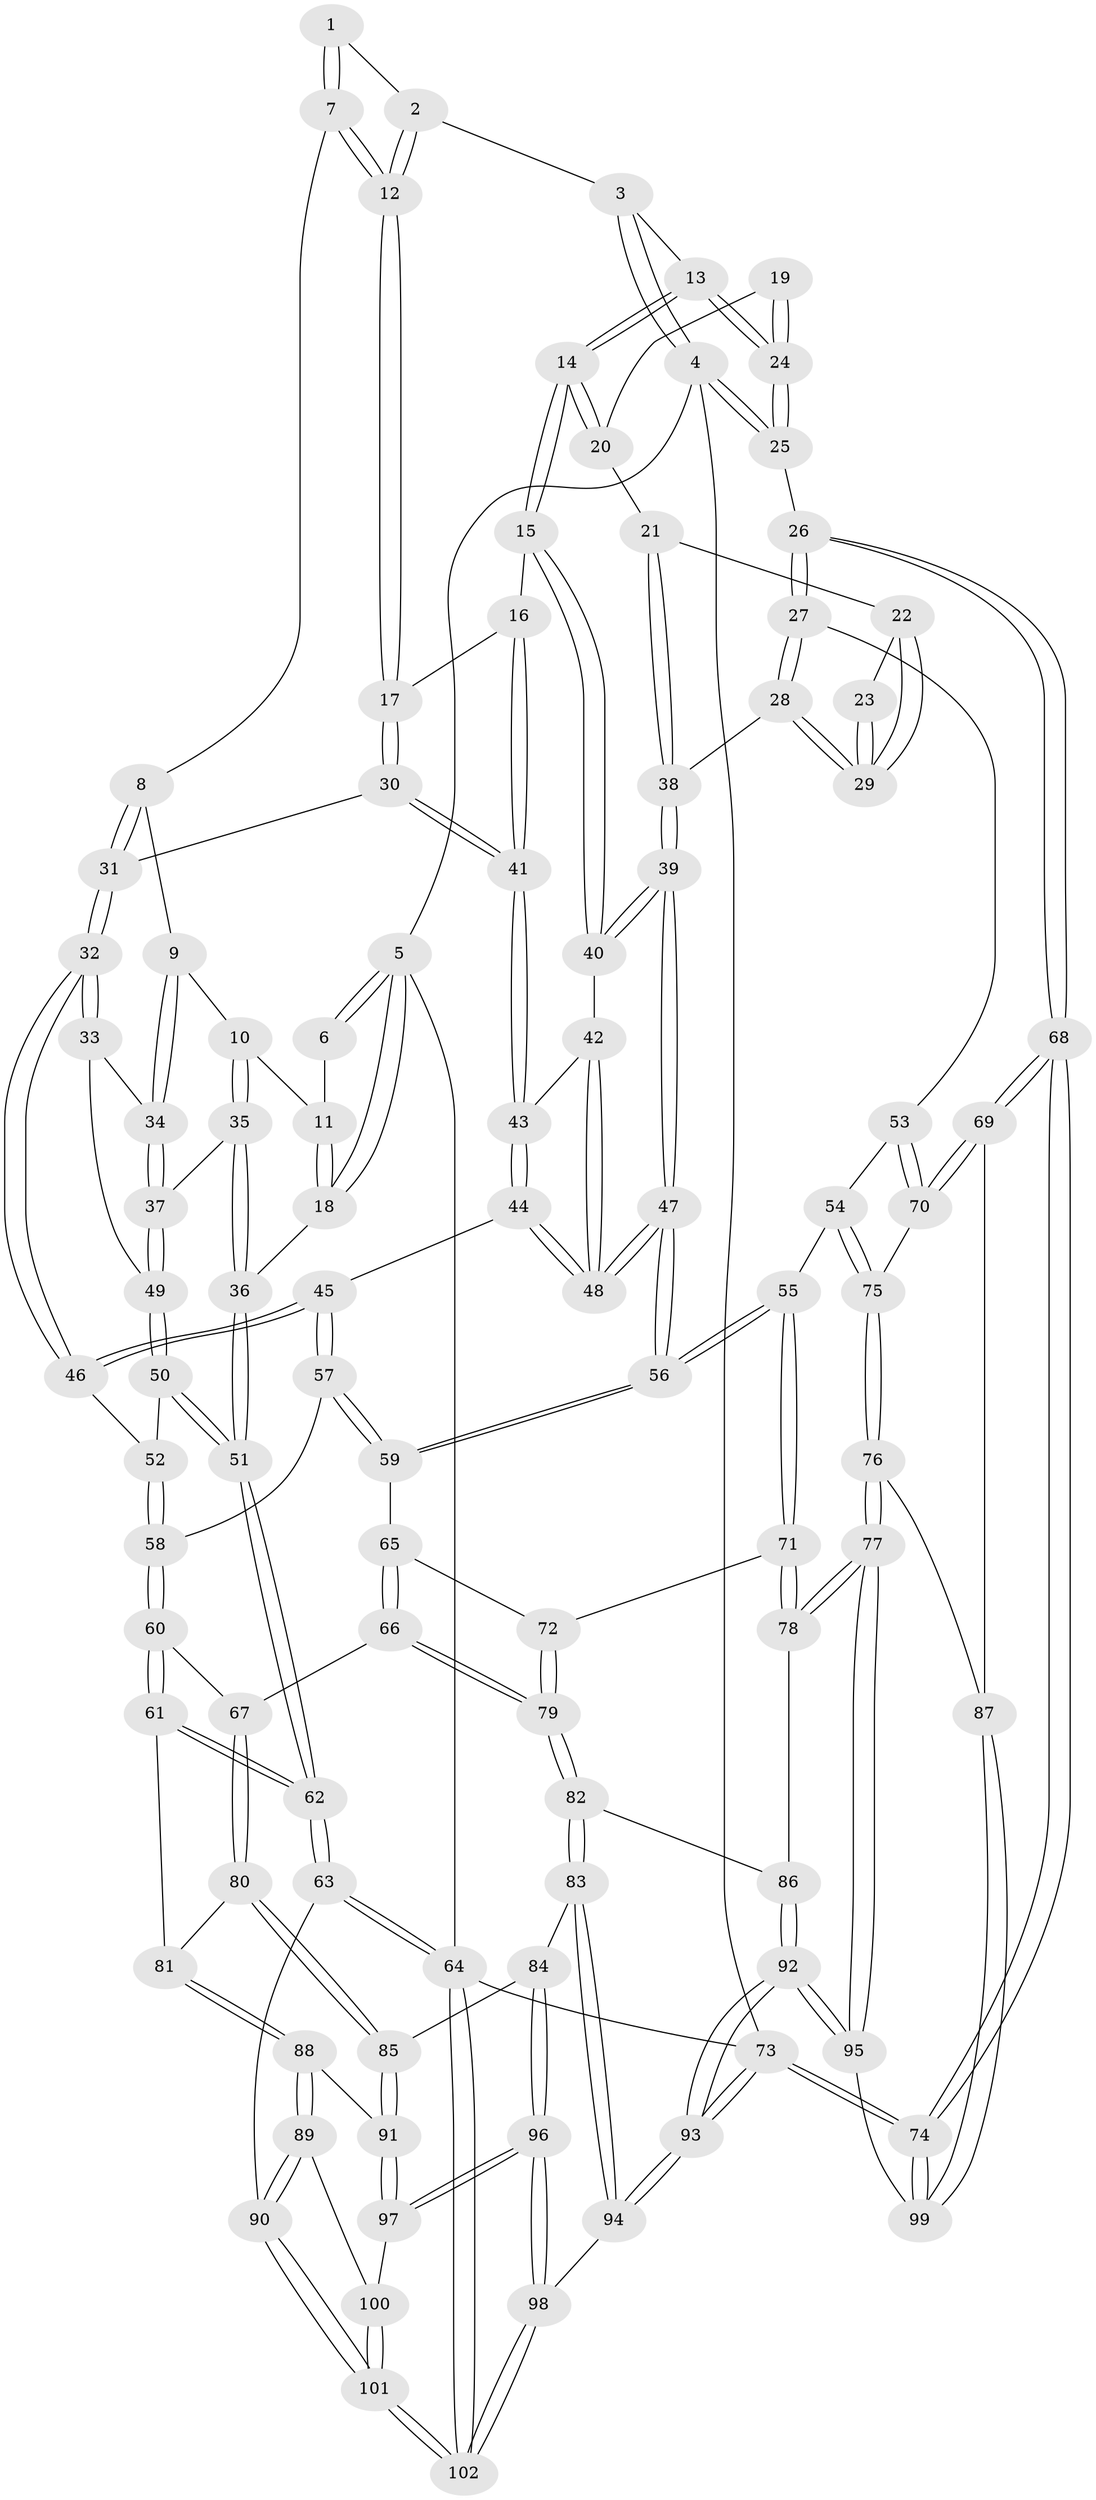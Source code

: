 // coarse degree distribution, {4: 0.2786885245901639, 6: 0.09836065573770492, 8: 0.01639344262295082, 5: 0.3770491803278688, 3: 0.18032786885245902, 7: 0.03278688524590164, 2: 0.01639344262295082}
// Generated by graph-tools (version 1.1) at 2025/21/03/04/25 18:21:27]
// undirected, 102 vertices, 252 edges
graph export_dot {
graph [start="1"]
  node [color=gray90,style=filled];
  1 [pos="+0.24225522338575056+0"];
  2 [pos="+0.3994947141654961+0"];
  3 [pos="+0.5600375711508018+0"];
  4 [pos="+1+0"];
  5 [pos="+0+0"];
  6 [pos="+0.20572169067323146+0"];
  7 [pos="+0.2596617037841733+0.055120457928113854"];
  8 [pos="+0.22042469667692505+0.1584377761234827"];
  9 [pos="+0.21735836293059893+0.16060792779503053"];
  10 [pos="+0.09977740158810947+0.13835355643135744"];
  11 [pos="+0.09173823283597962+0.073615745235583"];
  12 [pos="+0.3510777365465267+0.15914225227976664"];
  13 [pos="+0.5948422722704945+0"];
  14 [pos="+0.5978823075346622+0.01601911324770927"];
  15 [pos="+0.5775891399593797+0.0727062227921558"];
  16 [pos="+0.48540724475262603+0.13596676300192576"];
  17 [pos="+0.3552612660354791+0.1685945903711477"];
  18 [pos="+0+0.10521579836237749"];
  19 [pos="+0.916375364406236+0.09776974072486237"];
  20 [pos="+0.7152193934178658+0.09431472587296262"];
  21 [pos="+0.7599151989554389+0.1645024788851472"];
  22 [pos="+0.8287616651717092+0.17881106244874131"];
  23 [pos="+0.895095890960118+0.12800894531193155"];
  24 [pos="+1+0.0516044825570142"];
  25 [pos="+1+0"];
  26 [pos="+1+0.406764894789749"];
  27 [pos="+1+0.4122296911860978"];
  28 [pos="+0.8716390609501511+0.3355315528387312"];
  29 [pos="+0.8647501538384837+0.2712267181409586"];
  30 [pos="+0.3385672548768008+0.19451494105246003"];
  31 [pos="+0.338115105765846+0.19478288900865426"];
  32 [pos="+0.2806373640557004+0.2946961832099576"];
  33 [pos="+0.2673223355665392+0.2828085690236872"];
  34 [pos="+0.2130723041263645+0.22304858269328565"];
  35 [pos="+0.09211833212723439+0.15309230143937472"];
  36 [pos="+0+0.24923366028248162"];
  37 [pos="+0.10514739491323302+0.27309365230605126"];
  38 [pos="+0.774130545651134+0.3344037543842322"];
  39 [pos="+0.6679710042474605+0.3758146893972802"];
  40 [pos="+0.5827644175595603+0.11054340328168018"];
  41 [pos="+0.4275517218034068+0.28638479531051725"];
  42 [pos="+0.5229899078328342+0.23514124263888378"];
  43 [pos="+0.4363943133665041+0.340805782960726"];
  44 [pos="+0.43426605446880095+0.38327490244402257"];
  45 [pos="+0.413072040352503+0.39091291673914114"];
  46 [pos="+0.2840001129291069+0.324685744745059"];
  47 [pos="+0.6232922274505746+0.4407482085219477"];
  48 [pos="+0.5436705088309677+0.41302484100594944"];
  49 [pos="+0.10475993337392003+0.2743058666917574"];
  50 [pos="+0.0604325747066338+0.3817018032257735"];
  51 [pos="+0+0.47969454827506375"];
  52 [pos="+0.1668622998227923+0.401104953621759"];
  53 [pos="+0.9840139023342173+0.49472779531926525"];
  54 [pos="+0.7847398300413093+0.5869385601150667"];
  55 [pos="+0.6431174677509159+0.5551798812894515"];
  56 [pos="+0.64097890242487+0.5519780810045403"];
  57 [pos="+0.35417168774392854+0.49293714529189514"];
  58 [pos="+0.2586487360258542+0.5234354996938604"];
  59 [pos="+0.4288486366693263+0.6072849887176903"];
  60 [pos="+0.2194129767728977+0.6209874922293128"];
  61 [pos="+0.042584186581872276+0.6943848836270743"];
  62 [pos="+0+0.6350337655865342"];
  63 [pos="+0+0.7818463607099709"];
  64 [pos="+0+1"];
  65 [pos="+0.4286332183595727+0.607696040774466"];
  66 [pos="+0.35110086646004235+0.697592481859243"];
  67 [pos="+0.3414619836279046+0.6976930355833395"];
  68 [pos="+1+0.8878752944606125"];
  69 [pos="+0.9137487349370483+0.7700821888775778"];
  70 [pos="+0.903673508586514+0.7612448552338335"];
  71 [pos="+0.6252739920880276+0.6788929016671478"];
  72 [pos="+0.5048008126304515+0.7346415840196008"];
  73 [pos="+1+1"];
  74 [pos="+1+1"];
  75 [pos="+0.8524813639629362+0.741540579508324"];
  76 [pos="+0.7279972642628151+0.8083411105787188"];
  77 [pos="+0.6783307738955651+0.819559654492119"];
  78 [pos="+0.6664900990978653+0.7992534193151487"];
  79 [pos="+0.44208994671107854+0.795995770432189"];
  80 [pos="+0.29490782473029814+0.7683450173980585"];
  81 [pos="+0.10321636948293156+0.7663780045709493"];
  82 [pos="+0.44333532084311333+0.8091829832235445"];
  83 [pos="+0.3227726677671568+0.8672233920843064"];
  84 [pos="+0.3016450929991809+0.8589322542901768"];
  85 [pos="+0.2887274524637145+0.8496963131096604"];
  86 [pos="+0.44727091549956555+0.8148687061756538"];
  87 [pos="+0.8507614237489868+0.8910133804851212"];
  88 [pos="+0.1518444648414444+0.8538005653288276"];
  89 [pos="+0.13750111112809488+0.8917105091263885"];
  90 [pos="+0.09739740651354231+0.9531697159448956"];
  91 [pos="+0.18377500864368046+0.8639986624303809"];
  92 [pos="+0.5722721733503185+1"];
  93 [pos="+0.5662715943547264+1"];
  94 [pos="+0.43683898036267604+1"];
  95 [pos="+0.6341519785511602+1"];
  96 [pos="+0.25590164281541644+0.9694867693831881"];
  97 [pos="+0.24335715042609762+0.9602678437122725"];
  98 [pos="+0.4214184199845429+1"];
  99 [pos="+0.8508343526339667+0.9204954660790393"];
  100 [pos="+0.1851423746963508+0.9771148497775806"];
  101 [pos="+0.050032261175111295+1"];
  102 [pos="+0.030368632332743943+1"];
  1 -- 2;
  1 -- 7;
  1 -- 7;
  2 -- 3;
  2 -- 12;
  2 -- 12;
  3 -- 4;
  3 -- 4;
  3 -- 13;
  4 -- 5;
  4 -- 25;
  4 -- 25;
  4 -- 73;
  5 -- 6;
  5 -- 6;
  5 -- 18;
  5 -- 18;
  5 -- 64;
  6 -- 11;
  7 -- 8;
  7 -- 12;
  7 -- 12;
  8 -- 9;
  8 -- 31;
  8 -- 31;
  9 -- 10;
  9 -- 34;
  9 -- 34;
  10 -- 11;
  10 -- 35;
  10 -- 35;
  11 -- 18;
  11 -- 18;
  12 -- 17;
  12 -- 17;
  13 -- 14;
  13 -- 14;
  13 -- 24;
  13 -- 24;
  14 -- 15;
  14 -- 15;
  14 -- 20;
  14 -- 20;
  15 -- 16;
  15 -- 40;
  15 -- 40;
  16 -- 17;
  16 -- 41;
  16 -- 41;
  17 -- 30;
  17 -- 30;
  18 -- 36;
  19 -- 20;
  19 -- 24;
  19 -- 24;
  20 -- 21;
  21 -- 22;
  21 -- 38;
  21 -- 38;
  22 -- 23;
  22 -- 29;
  22 -- 29;
  23 -- 29;
  23 -- 29;
  24 -- 25;
  24 -- 25;
  25 -- 26;
  26 -- 27;
  26 -- 27;
  26 -- 68;
  26 -- 68;
  27 -- 28;
  27 -- 28;
  27 -- 53;
  28 -- 29;
  28 -- 29;
  28 -- 38;
  30 -- 31;
  30 -- 41;
  30 -- 41;
  31 -- 32;
  31 -- 32;
  32 -- 33;
  32 -- 33;
  32 -- 46;
  32 -- 46;
  33 -- 34;
  33 -- 49;
  34 -- 37;
  34 -- 37;
  35 -- 36;
  35 -- 36;
  35 -- 37;
  36 -- 51;
  36 -- 51;
  37 -- 49;
  37 -- 49;
  38 -- 39;
  38 -- 39;
  39 -- 40;
  39 -- 40;
  39 -- 47;
  39 -- 47;
  40 -- 42;
  41 -- 43;
  41 -- 43;
  42 -- 43;
  42 -- 48;
  42 -- 48;
  43 -- 44;
  43 -- 44;
  44 -- 45;
  44 -- 48;
  44 -- 48;
  45 -- 46;
  45 -- 46;
  45 -- 57;
  45 -- 57;
  46 -- 52;
  47 -- 48;
  47 -- 48;
  47 -- 56;
  47 -- 56;
  49 -- 50;
  49 -- 50;
  50 -- 51;
  50 -- 51;
  50 -- 52;
  51 -- 62;
  51 -- 62;
  52 -- 58;
  52 -- 58;
  53 -- 54;
  53 -- 70;
  53 -- 70;
  54 -- 55;
  54 -- 75;
  54 -- 75;
  55 -- 56;
  55 -- 56;
  55 -- 71;
  55 -- 71;
  56 -- 59;
  56 -- 59;
  57 -- 58;
  57 -- 59;
  57 -- 59;
  58 -- 60;
  58 -- 60;
  59 -- 65;
  60 -- 61;
  60 -- 61;
  60 -- 67;
  61 -- 62;
  61 -- 62;
  61 -- 81;
  62 -- 63;
  62 -- 63;
  63 -- 64;
  63 -- 64;
  63 -- 90;
  64 -- 102;
  64 -- 102;
  64 -- 73;
  65 -- 66;
  65 -- 66;
  65 -- 72;
  66 -- 67;
  66 -- 79;
  66 -- 79;
  67 -- 80;
  67 -- 80;
  68 -- 69;
  68 -- 69;
  68 -- 74;
  68 -- 74;
  69 -- 70;
  69 -- 70;
  69 -- 87;
  70 -- 75;
  71 -- 72;
  71 -- 78;
  71 -- 78;
  72 -- 79;
  72 -- 79;
  73 -- 74;
  73 -- 74;
  73 -- 93;
  73 -- 93;
  74 -- 99;
  74 -- 99;
  75 -- 76;
  75 -- 76;
  76 -- 77;
  76 -- 77;
  76 -- 87;
  77 -- 78;
  77 -- 78;
  77 -- 95;
  77 -- 95;
  78 -- 86;
  79 -- 82;
  79 -- 82;
  80 -- 81;
  80 -- 85;
  80 -- 85;
  81 -- 88;
  81 -- 88;
  82 -- 83;
  82 -- 83;
  82 -- 86;
  83 -- 84;
  83 -- 94;
  83 -- 94;
  84 -- 85;
  84 -- 96;
  84 -- 96;
  85 -- 91;
  85 -- 91;
  86 -- 92;
  86 -- 92;
  87 -- 99;
  87 -- 99;
  88 -- 89;
  88 -- 89;
  88 -- 91;
  89 -- 90;
  89 -- 90;
  89 -- 100;
  90 -- 101;
  90 -- 101;
  91 -- 97;
  91 -- 97;
  92 -- 93;
  92 -- 93;
  92 -- 95;
  92 -- 95;
  93 -- 94;
  93 -- 94;
  94 -- 98;
  95 -- 99;
  96 -- 97;
  96 -- 97;
  96 -- 98;
  96 -- 98;
  97 -- 100;
  98 -- 102;
  98 -- 102;
  100 -- 101;
  100 -- 101;
  101 -- 102;
  101 -- 102;
}
